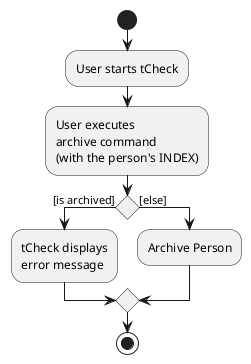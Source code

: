@startuml
start
:User starts tCheck;

:User executes
archive command
(with the person's INDEX);

'Since the beta syntax does not support placing the condition outside the
'diamond we place it as the true branch instead.

if () then ([is archived])
    :tCheck displays
    error message;
else ([else])
    :Archive Person;
endif
stop
@enduml
